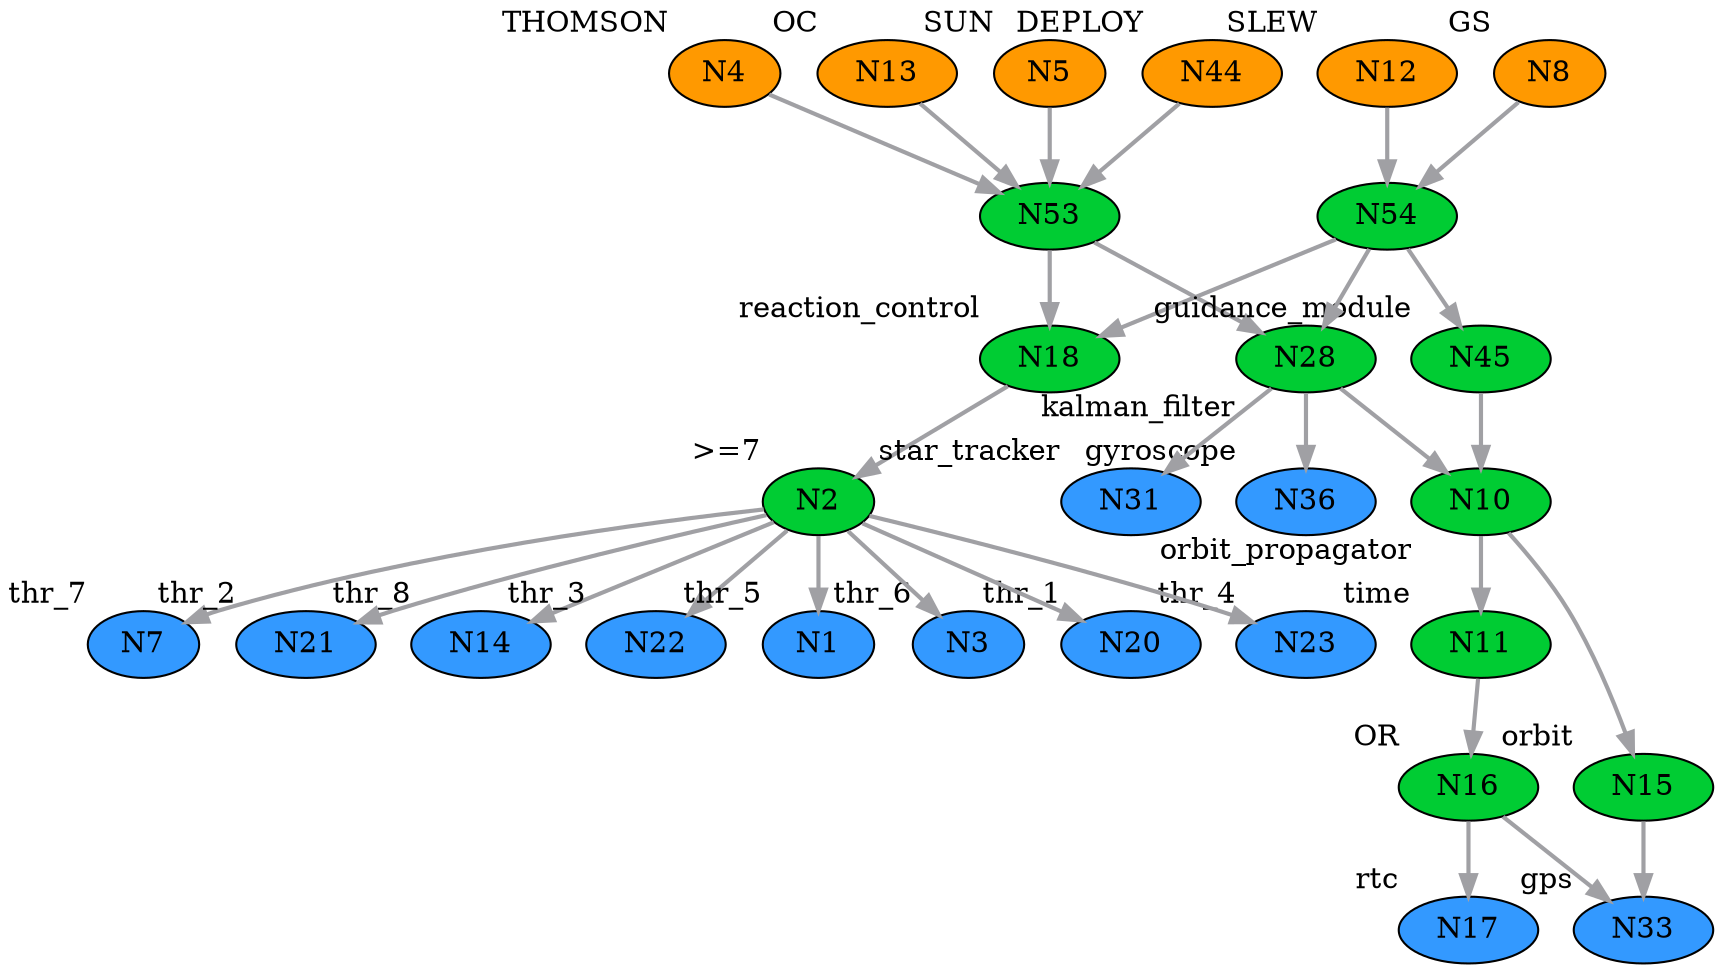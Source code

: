 digraph "space_tug_ver3"
{

bgcolor = "#ffffff"

node [
class = "node"
,fillcolor = "#ff00ff",style = "filled"
,width = "0.152778",height = "0.152778"
,shape = "ellipse"
,color = "#000000"
,penwidth = "1"
,"_vis_" = "label"
];


"N5" [
pos = "-0.694444,1.04167!"
,fillcolor = "#ff9900",style = "filled"
,xlabel = "SUN"
]

"N53" [
pos = "-0.347222,-9.86865e-17!"
,fillcolor = "#00cc33",style = "filled"
]

"N16" [
pos = "3.47222,-4.16667!"
,fillcolor = "#00cc33",style = "filled"
,xlabel = "OR"
]

"N15" [
pos = "4.16667,-3.125!"
,fillcolor = "#00cc33",style = "filled"
,xlabel = "orbit"
]

"N14" [
pos = "-0.694444,-4.86111!"
,fillcolor = "#3399ff",style = "filled"
,xlabel = "thr_8"
]

"N54" [
pos = "3.81944,-9.86865e-17!"
,fillcolor = "#00cc33",style = "filled"
]

"N2" [
pos = "-3.125,-3.47222!"
,fillcolor = "#00cc33",style = "filled"
,xlabel = ">=7"
]

"N12" [
pos = "4.16667,1.04167!"
,fillcolor = "#ff9900",style = "filled"
,xlabel = "SLEW"
]

"N22" [
pos = "-4.16667,-4.86111!"
,fillcolor = "#3399ff",style = "filled"
,xlabel = "thr_3"
]

"N11" [
pos = "3.47222,-3.125!"
,fillcolor = "#00cc33",style = "filled"
,xlabel = "time"
]

"N18" [
pos = "-3.125,-2.43056!"
,fillcolor = "#00cc33",style = "filled"
,xlabel = "reaction_control"
]

"N1" [
pos = "-2.77778,-4.86111!"
,fillcolor = "#3399ff",style = "filled"
,xlabel = "thr_5"
]

"N33" [
pos = "3.81944,-4.86111!"
,fillcolor = "#3399ff",style = "filled"
,xlabel = "gps"
]

"N8" [
pos = "3.47222,1.04167!"
,fillcolor = "#ff9900",style = "filled"
,xlabel = "GS"
]

"N44" [
pos = "0.347222,1.04167!"
,fillcolor = "#ff9900",style = "filled"
,xlabel = "DEPLOY"
]

"N31" [
pos = "2.08333,-4.86111!"
,fillcolor = "#3399ff",style = "filled"
,xlabel = "star_tracker"
]

"N4" [
pos = "-1.73611,1.04167!"
,fillcolor = "#ff9900",style = "filled"
,xlabel = "THOMSON"
]

"N36" [
pos = "0.347222,-4.86111!"
,fillcolor = "#3399ff",style = "filled"
,xlabel = "gyroscope"
]

"N45" [
pos = "3.81944,-1.04167!"
,fillcolor = "#00cc33",style = "filled"
,xlabel = "guidance_module"
]

"N3" [
pos = "-2.08333,-4.86111!"
,fillcolor = "#3399ff",style = "filled"
,xlabel = "thr_6"
]

"N20" [
pos = "-5.55556,-4.86111!"
,fillcolor = "#3399ff",style = "filled"
,xlabel = "thr_1"
]

"N23" [
pos = "-3.47222,-4.86111!"
,fillcolor = "#3399ff",style = "filled"
,xlabel = "thr_4"
]

"N10" [
pos = "3.81944,-2.08333!"
,fillcolor = "#00cc33",style = "filled"
,xlabel = "orbit_propagator"
]

"N17" [
pos = "3.125,-4.86111!"
,fillcolor = "#3399ff",style = "filled"
,xlabel = "rtc"
]

"N7" [
pos = "-1.38889,-4.86111!"
,fillcolor = "#3399ff",style = "filled"
,xlabel = "thr_7"
]

"N28" [
pos = "2.08333,-1.04167!"
,fillcolor = "#00cc33",style = "filled"
,xlabel = "kalman_filter"
]

"N21" [
pos = "-4.86111,-4.86111!"
,fillcolor = "#3399ff",style = "filled"
,xlabel = "thr_2"
]

"N13" [
pos = "1.38889,1.04167!"
,fillcolor = "#ff9900",style = "filled"
,xlabel = "OC"
]



edge [
class = "edge"
,weight = "1"
,penwidth = "1"
,"_vis_" = "label"
,"color" = "#a0a0a4"
,"style" = "solid"
];


"N53" -> "N28" [id = "E48"
,weight = "2"
,penwidth = "2"
,"color" = "#a0a0a4"
];

"N12" -> "N54" [id = "E57"
,weight = "2"
,penwidth = "2"
,"color" = "#a0a0a4"
];

"N28" -> "N31" [id = "E11"
,weight = "2"
,penwidth = "2"
];

"N28" -> "N36" [id = "E5"
,weight = "2"
,penwidth = "2"
];

"N11" -> "N16" [id = "E20"
,weight = "2"
,penwidth = "2"
];

"N2" -> "N14" [id = "E10"
,weight = "2"
,penwidth = "2"
];

"N2" -> "N20" [id = "E2"
,weight = "2"
,penwidth = "2"
];

"N2" -> "N7" [id = "E9"
,weight = "2"
,penwidth = "2"
];

"N8" -> "N54" [id = "E45"
,weight = "2"
,penwidth = "2"
,"color" = "#a0a0a4"
];

"N15" -> "N33" [id = "E19"
,weight = "2"
,penwidth = "2"
];

"N44" -> "N53" [id = "E56"
,weight = "2"
,penwidth = "2"
,"color" = "#a0a0a4"
];

"N10" -> "N15" [id = "E17"
,weight = "2"
,penwidth = "2"
];

"N16" -> "N33" [id = "E18"
,weight = "2"
,penwidth = "2"
];

"N28" -> "N10" [id = "E13"
,weight = "2"
,penwidth = "2"
];

"N54" -> "N45" [id = "E32"
,weight = "2"
,penwidth = "2"
,"color" = "#a0a0a4"
];

"N4" -> "N53" [id = "E53"
,weight = "2"
,penwidth = "2"
,"color" = "#a0a0a4"
];

"N5" -> "N53" [id = "E52"
,weight = "2"
,penwidth = "2"
,"color" = "#a0a0a4"
];

"N53" -> "N18" [id = "E46"
,weight = "2"
,penwidth = "2"
,"color" = "#a0a0a4"
];

"N54" -> "N18" [id = "E31"
,weight = "2"
,penwidth = "2"
,"color" = "#a0a0a4"
];

"N13" -> "N53" [id = "E51"
,weight = "2"
,penwidth = "2"
,"color" = "#a0a0a4"
];

"N2" -> "N21" [id = "E3"
,weight = "2"
,penwidth = "2"
];

"N16" -> "N17" [id = "E21"
,weight = "2"
,penwidth = "2"
];

"N2" -> "N23" [id = "E6"
,weight = "2"
,penwidth = "2"
];

"N2" -> "N1" [id = "E7"
,weight = "2"
,penwidth = "2"
];

"N2" -> "N3" [id = "E8"
,weight = "2"
,penwidth = "2"
];

"N18" -> "N2" [id = "E1"
,weight = "2"
,penwidth = "2"
];

"N2" -> "N22" [id = "E4"
,weight = "2"
,penwidth = "2"
];

"N45" -> "N10" [id = "E14"
,weight = "2"
,penwidth = "2"
];

"N54" -> "N28" [id = "E55"
,weight = "2"
,penwidth = "2"
,"color" = "#a0a0a4"
];

"N10" -> "N11" [id = "E16"
,weight = "2"
,penwidth = "2"
];


}
